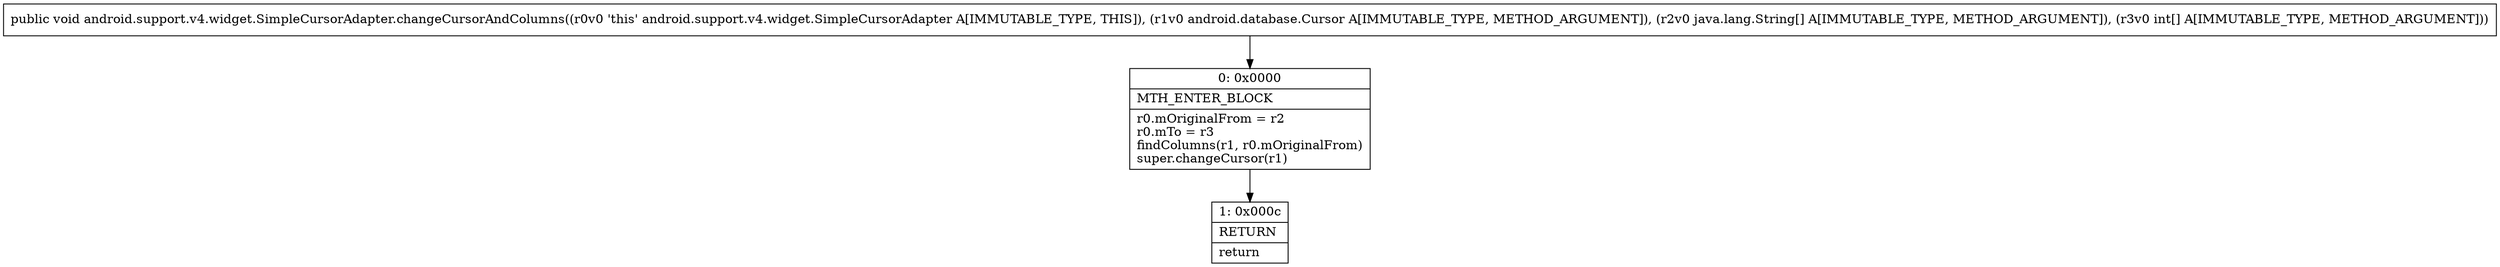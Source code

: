 digraph "CFG forandroid.support.v4.widget.SimpleCursorAdapter.changeCursorAndColumns(Landroid\/database\/Cursor;[Ljava\/lang\/String;[I)V" {
Node_0 [shape=record,label="{0\:\ 0x0000|MTH_ENTER_BLOCK\l|r0.mOriginalFrom = r2\lr0.mTo = r3\lfindColumns(r1, r0.mOriginalFrom)\lsuper.changeCursor(r1)\l}"];
Node_1 [shape=record,label="{1\:\ 0x000c|RETURN\l|return\l}"];
MethodNode[shape=record,label="{public void android.support.v4.widget.SimpleCursorAdapter.changeCursorAndColumns((r0v0 'this' android.support.v4.widget.SimpleCursorAdapter A[IMMUTABLE_TYPE, THIS]), (r1v0 android.database.Cursor A[IMMUTABLE_TYPE, METHOD_ARGUMENT]), (r2v0 java.lang.String[] A[IMMUTABLE_TYPE, METHOD_ARGUMENT]), (r3v0 int[] A[IMMUTABLE_TYPE, METHOD_ARGUMENT])) }"];
MethodNode -> Node_0;
Node_0 -> Node_1;
}

